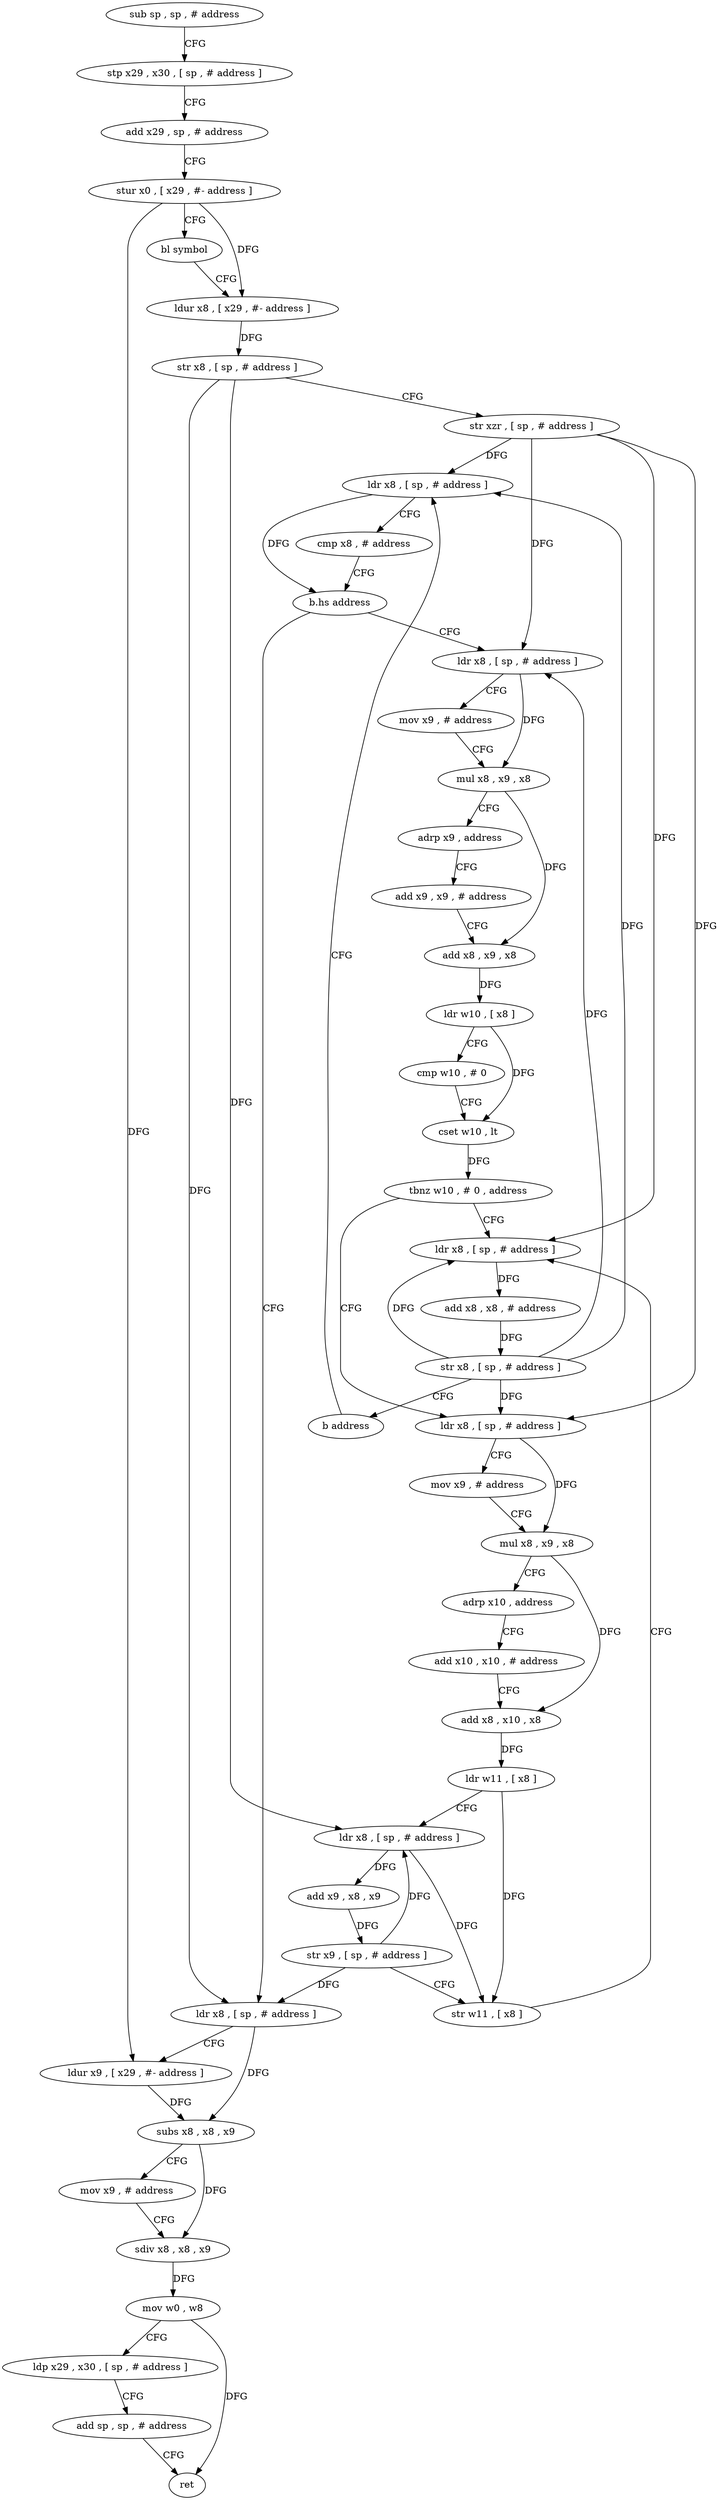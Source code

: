 digraph "func" {
"227960" [label = "sub sp , sp , # address" ]
"227964" [label = "stp x29 , x30 , [ sp , # address ]" ]
"227968" [label = "add x29 , sp , # address" ]
"227972" [label = "stur x0 , [ x29 , #- address ]" ]
"227976" [label = "bl symbol" ]
"227980" [label = "ldur x8 , [ x29 , #- address ]" ]
"227984" [label = "str x8 , [ sp , # address ]" ]
"227988" [label = "str xzr , [ sp , # address ]" ]
"227992" [label = "ldr x8 , [ sp , # address ]" ]
"228104" [label = "ldr x8 , [ sp , # address ]" ]
"228108" [label = "ldur x9 , [ x29 , #- address ]" ]
"228112" [label = "subs x8 , x8 , x9" ]
"228116" [label = "mov x9 , # address" ]
"228120" [label = "sdiv x8 , x8 , x9" ]
"228124" [label = "mov w0 , w8" ]
"228128" [label = "ldp x29 , x30 , [ sp , # address ]" ]
"228132" [label = "add sp , sp , # address" ]
"228136" [label = "ret" ]
"228004" [label = "ldr x8 , [ sp , # address ]" ]
"228008" [label = "mov x9 , # address" ]
"228012" [label = "mul x8 , x9 , x8" ]
"228016" [label = "adrp x9 , address" ]
"228020" [label = "add x9 , x9 , # address" ]
"228024" [label = "add x8 , x9 , x8" ]
"228028" [label = "ldr w10 , [ x8 ]" ]
"228032" [label = "cmp w10 , # 0" ]
"228036" [label = "cset w10 , lt" ]
"228040" [label = "tbnz w10 , # 0 , address" ]
"228088" [label = "ldr x8 , [ sp , # address ]" ]
"228044" [label = "ldr x8 , [ sp , # address ]" ]
"228092" [label = "add x8 , x8 , # address" ]
"228096" [label = "str x8 , [ sp , # address ]" ]
"228100" [label = "b address" ]
"228048" [label = "mov x9 , # address" ]
"228052" [label = "mul x8 , x9 , x8" ]
"228056" [label = "adrp x10 , address" ]
"228060" [label = "add x10 , x10 , # address" ]
"228064" [label = "add x8 , x10 , x8" ]
"228068" [label = "ldr w11 , [ x8 ]" ]
"228072" [label = "ldr x8 , [ sp , # address ]" ]
"228076" [label = "add x9 , x8 , x9" ]
"228080" [label = "str x9 , [ sp , # address ]" ]
"228084" [label = "str w11 , [ x8 ]" ]
"227996" [label = "cmp x8 , # address" ]
"228000" [label = "b.hs address" ]
"227960" -> "227964" [ label = "CFG" ]
"227964" -> "227968" [ label = "CFG" ]
"227968" -> "227972" [ label = "CFG" ]
"227972" -> "227976" [ label = "CFG" ]
"227972" -> "227980" [ label = "DFG" ]
"227972" -> "228108" [ label = "DFG" ]
"227976" -> "227980" [ label = "CFG" ]
"227980" -> "227984" [ label = "DFG" ]
"227984" -> "227988" [ label = "CFG" ]
"227984" -> "228104" [ label = "DFG" ]
"227984" -> "228072" [ label = "DFG" ]
"227988" -> "227992" [ label = "DFG" ]
"227988" -> "228004" [ label = "DFG" ]
"227988" -> "228088" [ label = "DFG" ]
"227988" -> "228044" [ label = "DFG" ]
"227992" -> "227996" [ label = "CFG" ]
"227992" -> "228000" [ label = "DFG" ]
"228104" -> "228108" [ label = "CFG" ]
"228104" -> "228112" [ label = "DFG" ]
"228108" -> "228112" [ label = "DFG" ]
"228112" -> "228116" [ label = "CFG" ]
"228112" -> "228120" [ label = "DFG" ]
"228116" -> "228120" [ label = "CFG" ]
"228120" -> "228124" [ label = "DFG" ]
"228124" -> "228128" [ label = "CFG" ]
"228124" -> "228136" [ label = "DFG" ]
"228128" -> "228132" [ label = "CFG" ]
"228132" -> "228136" [ label = "CFG" ]
"228004" -> "228008" [ label = "CFG" ]
"228004" -> "228012" [ label = "DFG" ]
"228008" -> "228012" [ label = "CFG" ]
"228012" -> "228016" [ label = "CFG" ]
"228012" -> "228024" [ label = "DFG" ]
"228016" -> "228020" [ label = "CFG" ]
"228020" -> "228024" [ label = "CFG" ]
"228024" -> "228028" [ label = "DFG" ]
"228028" -> "228032" [ label = "CFG" ]
"228028" -> "228036" [ label = "DFG" ]
"228032" -> "228036" [ label = "CFG" ]
"228036" -> "228040" [ label = "DFG" ]
"228040" -> "228088" [ label = "CFG" ]
"228040" -> "228044" [ label = "CFG" ]
"228088" -> "228092" [ label = "DFG" ]
"228044" -> "228048" [ label = "CFG" ]
"228044" -> "228052" [ label = "DFG" ]
"228092" -> "228096" [ label = "DFG" ]
"228096" -> "228100" [ label = "CFG" ]
"228096" -> "227992" [ label = "DFG" ]
"228096" -> "228004" [ label = "DFG" ]
"228096" -> "228088" [ label = "DFG" ]
"228096" -> "228044" [ label = "DFG" ]
"228100" -> "227992" [ label = "CFG" ]
"228048" -> "228052" [ label = "CFG" ]
"228052" -> "228056" [ label = "CFG" ]
"228052" -> "228064" [ label = "DFG" ]
"228056" -> "228060" [ label = "CFG" ]
"228060" -> "228064" [ label = "CFG" ]
"228064" -> "228068" [ label = "DFG" ]
"228068" -> "228072" [ label = "CFG" ]
"228068" -> "228084" [ label = "DFG" ]
"228072" -> "228076" [ label = "DFG" ]
"228072" -> "228084" [ label = "DFG" ]
"228076" -> "228080" [ label = "DFG" ]
"228080" -> "228084" [ label = "CFG" ]
"228080" -> "228104" [ label = "DFG" ]
"228080" -> "228072" [ label = "DFG" ]
"228084" -> "228088" [ label = "CFG" ]
"227996" -> "228000" [ label = "CFG" ]
"228000" -> "228104" [ label = "CFG" ]
"228000" -> "228004" [ label = "CFG" ]
}
